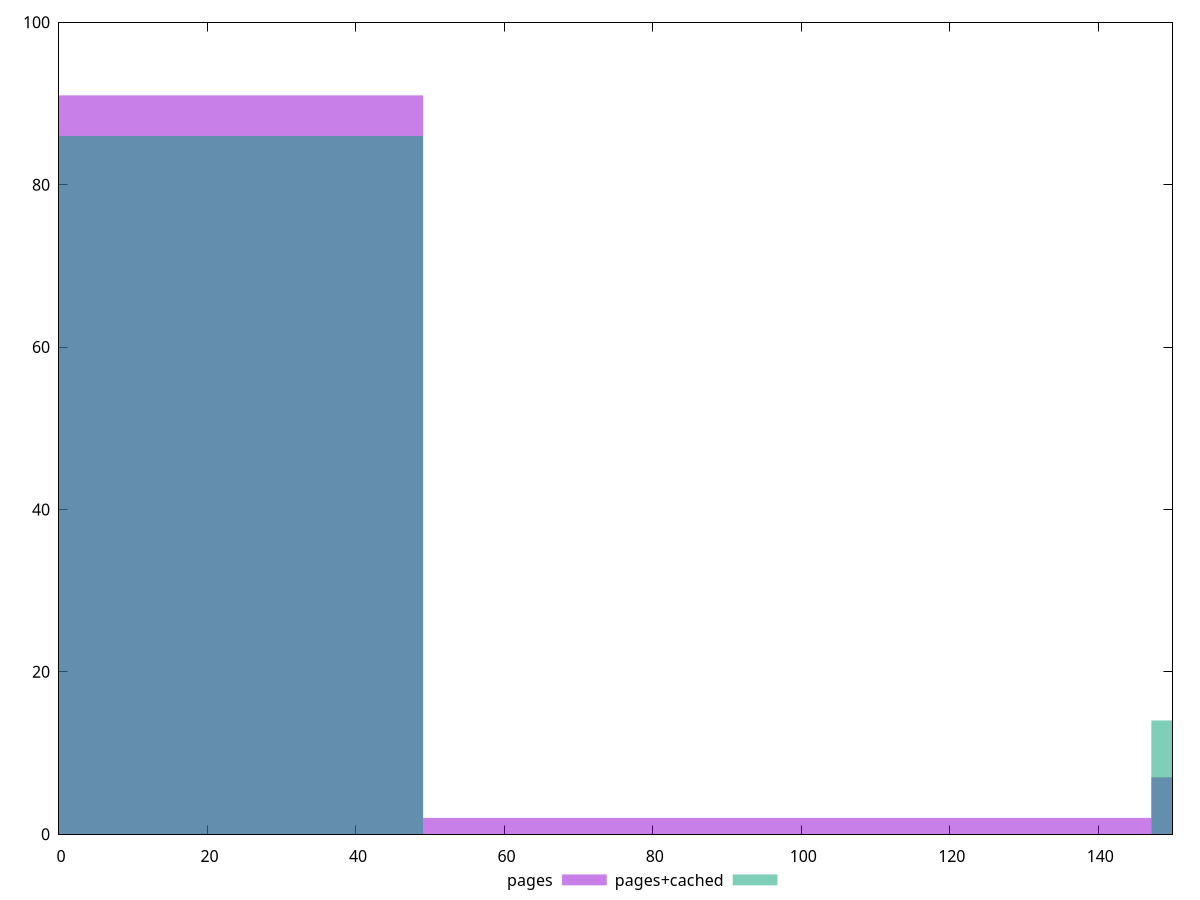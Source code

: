 reset

$pages <<EOF
0 91
196.1977241077563 7
98.09886205387815 2
EOF

$pagesCached <<EOF
0 86
196.1977241077563 14
EOF

set key outside below
set boxwidth 98.09886205387815
set xrange [0:150]
set yrange [0:100]
set trange [0:100]
set style fill transparent solid 0.5 noborder
set terminal svg size 640, 500 enhanced background rgb 'white'
set output "report_00017_2021-02-10T15-08-03.406Z/unminified-javascript/comparison/histogram/0_vs_1.svg"

plot $pages title "pages" with boxes, \
     $pagesCached title "pages+cached" with boxes

reset
